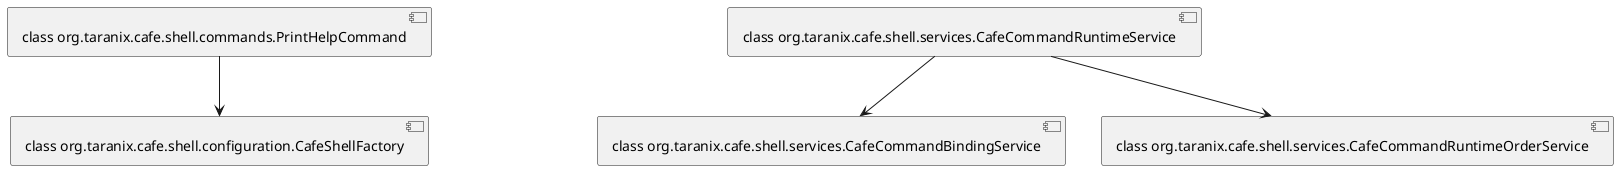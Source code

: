 @startuml
[class org.taranix.cafe.shell.commands.PrintHelpCommand]-->[class org.taranix.cafe.shell.configuration.CafeShellFactory]
[class org.taranix.cafe.shell.services.CafeCommandRuntimeService]-->[class org.taranix.cafe.shell.services.CafeCommandBindingService]
[class org.taranix.cafe.shell.services.CafeCommandRuntimeService]-->[class org.taranix.cafe.shell.services.CafeCommandRuntimeOrderService]
@enduml

